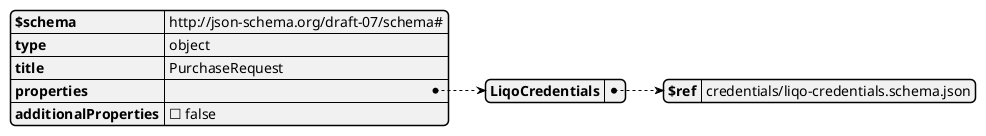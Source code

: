 @startjson
{
    "$schema": "http://json-schema.org/draft-07/schema#",
    "type": "object",
    "title": "PurchaseRequest",
    "properties": {
        "LiqoCredentials": {
            "$ref": "credentials/liqo-credentials.schema.json"
        }
    },
    "additionalProperties": false
}
@endjson
